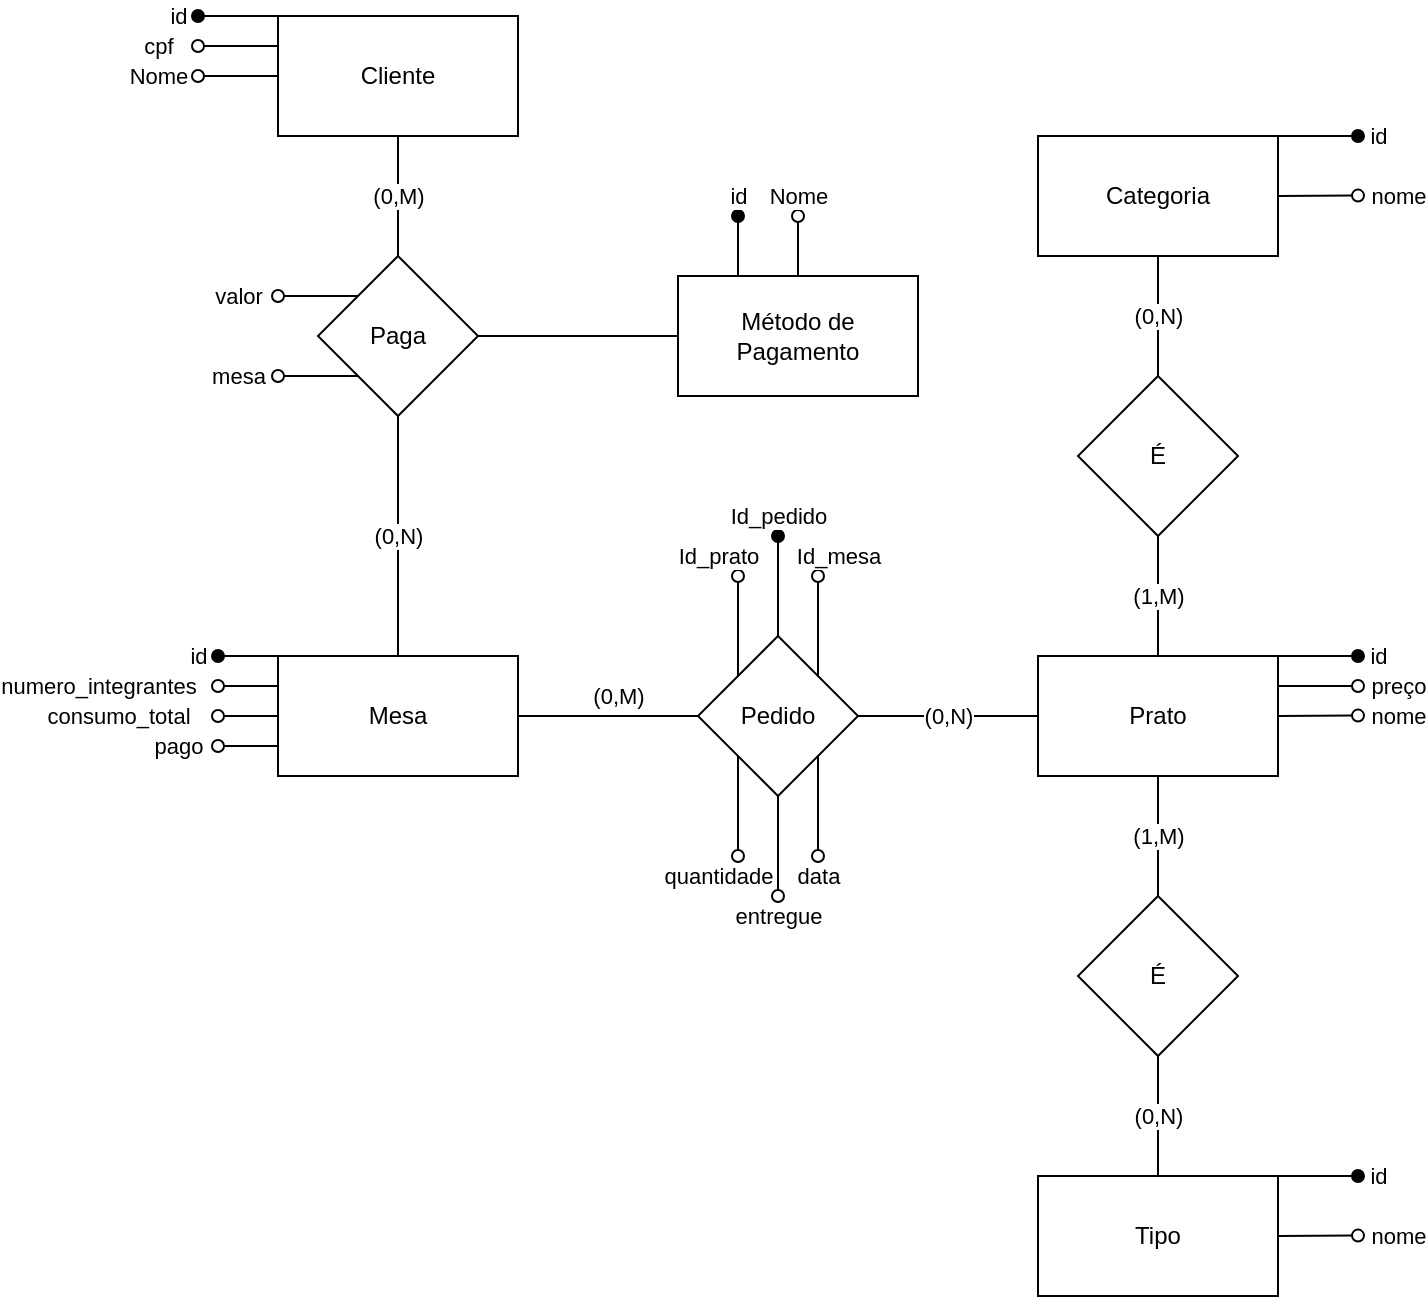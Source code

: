 <mxfile version="21.3.8" type="device">
  <diagram name="Página-1" id="yNTbNvu44qaYrOllC0qf">
    <mxGraphModel dx="798" dy="792" grid="1" gridSize="10" guides="1" tooltips="1" connect="1" arrows="1" fold="1" page="1" pageScale="1" pageWidth="827" pageHeight="1169" math="0" shadow="0">
      <root>
        <mxCell id="0" />
        <mxCell id="1" parent="0" />
        <mxCell id="0ZMdcath3wUsGajUXjvQ-10" value="(0,M)" style="edgeStyle=orthogonalEdgeStyle;rounded=0;orthogonalLoop=1;jettySize=auto;html=1;endArrow=none;endFill=0;" parent="1" source="0ZMdcath3wUsGajUXjvQ-2" target="0ZMdcath3wUsGajUXjvQ-9" edge="1">
          <mxGeometry x="-0.111" y="-10" relative="1" as="geometry">
            <mxPoint as="offset" />
          </mxGeometry>
        </mxCell>
        <mxCell id="0ZMdcath3wUsGajUXjvQ-26" value="(0,N)" style="edgeStyle=orthogonalEdgeStyle;rounded=0;orthogonalLoop=1;jettySize=auto;html=1;endArrow=none;endFill=0;" parent="1" source="0ZMdcath3wUsGajUXjvQ-2" target="0ZMdcath3wUsGajUXjvQ-25" edge="1">
          <mxGeometry relative="1" as="geometry" />
        </mxCell>
        <mxCell id="0ZMdcath3wUsGajUXjvQ-2" value="Pedido" style="rhombus;whiteSpace=wrap;html=1;" parent="1" vertex="1">
          <mxGeometry x="390" y="330" width="80" height="80" as="geometry" />
        </mxCell>
        <mxCell id="0ZMdcath3wUsGajUXjvQ-3" value="Id_prato" style="endArrow=none;html=1;rounded=0;entryX=0;entryY=0;entryDx=0;entryDy=0;endFill=0;startArrow=oval;startFill=0;" parent="1" target="0ZMdcath3wUsGajUXjvQ-2" edge="1">
          <mxGeometry x="-1" y="-14" width="50" height="50" relative="1" as="geometry">
            <mxPoint x="410" y="300" as="sourcePoint" />
            <mxPoint x="450" y="350" as="targetPoint" />
            <mxPoint x="4" y="-10" as="offset" />
          </mxGeometry>
        </mxCell>
        <mxCell id="0ZMdcath3wUsGajUXjvQ-4" value="Id_pedido" style="endArrow=oval;html=1;rounded=0;endFill=1;exitX=0.5;exitY=0;exitDx=0;exitDy=0;" parent="1" source="0ZMdcath3wUsGajUXjvQ-2" edge="1">
          <mxGeometry x="1" y="10" width="50" height="50" relative="1" as="geometry">
            <mxPoint x="410" y="340" as="sourcePoint" />
            <mxPoint x="430" y="280" as="targetPoint" />
            <mxPoint x="10" y="-10" as="offset" />
          </mxGeometry>
        </mxCell>
        <mxCell id="0ZMdcath3wUsGajUXjvQ-5" value="Id_mesa" style="endArrow=oval;html=1;rounded=0;endFill=0;exitX=1;exitY=0;exitDx=0;exitDy=0;" parent="1" source="0ZMdcath3wUsGajUXjvQ-2" edge="1">
          <mxGeometry x="1" y="-14" width="50" height="50" relative="1" as="geometry">
            <mxPoint x="410" y="340" as="sourcePoint" />
            <mxPoint x="450" y="300" as="targetPoint" />
            <mxPoint x="-4" y="-10" as="offset" />
          </mxGeometry>
        </mxCell>
        <mxCell id="0ZMdcath3wUsGajUXjvQ-6" value="quantidade" style="endArrow=oval;html=1;rounded=0;endFill=0;exitX=0;exitY=1;exitDx=0;exitDy=0;" parent="1" source="0ZMdcath3wUsGajUXjvQ-2" edge="1">
          <mxGeometry x="1" y="-14" width="50" height="50" relative="1" as="geometry">
            <mxPoint x="410" y="430" as="sourcePoint" />
            <mxPoint x="410" y="440" as="targetPoint" />
            <mxPoint x="4" y="10" as="offset" />
          </mxGeometry>
        </mxCell>
        <mxCell id="0ZMdcath3wUsGajUXjvQ-7" value="entregue" style="endArrow=oval;html=1;rounded=0;endFill=0;exitX=0.5;exitY=1;exitDx=0;exitDy=0;" parent="1" source="0ZMdcath3wUsGajUXjvQ-2" edge="1">
          <mxGeometry x="1" y="10" width="50" height="50" relative="1" as="geometry">
            <mxPoint x="410" y="420" as="sourcePoint" />
            <mxPoint x="430" y="460" as="targetPoint" />
            <mxPoint x="-10" y="10" as="offset" />
          </mxGeometry>
        </mxCell>
        <mxCell id="0ZMdcath3wUsGajUXjvQ-8" value="data" style="endArrow=oval;html=1;rounded=0;endFill=0;exitX=1;exitY=1;exitDx=0;exitDy=0;" parent="1" source="0ZMdcath3wUsGajUXjvQ-2" edge="1">
          <mxGeometry x="1" y="10" width="50" height="50" relative="1" as="geometry">
            <mxPoint x="410" y="450" as="sourcePoint" />
            <mxPoint x="450" y="440" as="targetPoint" />
            <mxPoint x="-10" y="10" as="offset" />
          </mxGeometry>
        </mxCell>
        <mxCell id="0ZMdcath3wUsGajUXjvQ-12" value="(0,N)" style="edgeStyle=orthogonalEdgeStyle;rounded=0;orthogonalLoop=1;jettySize=auto;html=1;endArrow=none;endFill=0;" parent="1" source="0ZMdcath3wUsGajUXjvQ-9" target="0ZMdcath3wUsGajUXjvQ-11" edge="1">
          <mxGeometry relative="1" as="geometry" />
        </mxCell>
        <mxCell id="0ZMdcath3wUsGajUXjvQ-9" value="Mesa" style="rounded=0;whiteSpace=wrap;html=1;" parent="1" vertex="1">
          <mxGeometry x="180" y="340" width="120" height="60" as="geometry" />
        </mxCell>
        <mxCell id="0ZMdcath3wUsGajUXjvQ-18" value="(0,M)" style="edgeStyle=orthogonalEdgeStyle;rounded=0;orthogonalLoop=1;jettySize=auto;html=1;endArrow=none;endFill=0;" parent="1" source="0ZMdcath3wUsGajUXjvQ-11" target="0ZMdcath3wUsGajUXjvQ-17" edge="1">
          <mxGeometry relative="1" as="geometry" />
        </mxCell>
        <mxCell id="apo0UsHVYXkvRJTaQ5Mh-2" value="" style="edgeStyle=orthogonalEdgeStyle;rounded=0;orthogonalLoop=1;jettySize=auto;html=1;endArrow=none;endFill=0;" edge="1" parent="1" source="0ZMdcath3wUsGajUXjvQ-11" target="apo0UsHVYXkvRJTaQ5Mh-1">
          <mxGeometry relative="1" as="geometry" />
        </mxCell>
        <mxCell id="0ZMdcath3wUsGajUXjvQ-11" value="Paga" style="rhombus;whiteSpace=wrap;html=1;" parent="1" vertex="1">
          <mxGeometry x="200" y="140" width="80" height="80" as="geometry" />
        </mxCell>
        <mxCell id="0ZMdcath3wUsGajUXjvQ-13" value="id" style="endArrow=oval;html=1;rounded=0;endFill=1;exitX=0;exitY=0;exitDx=0;exitDy=0;" parent="1" source="0ZMdcath3wUsGajUXjvQ-9" edge="1">
          <mxGeometry x="1" y="10" width="50" height="50" relative="1" as="geometry">
            <mxPoint x="220" y="390" as="sourcePoint" />
            <mxPoint x="150" y="340" as="targetPoint" />
            <mxPoint x="-10" y="-10" as="offset" />
          </mxGeometry>
        </mxCell>
        <mxCell id="0ZMdcath3wUsGajUXjvQ-14" value="numero_integrantes" style="endArrow=oval;html=1;rounded=0;endFill=0;exitX=0;exitY=0.25;exitDx=0;exitDy=0;" parent="1" source="0ZMdcath3wUsGajUXjvQ-9" edge="1">
          <mxGeometry x="1" y="60" width="50" height="50" relative="1" as="geometry">
            <mxPoint x="220" y="390" as="sourcePoint" />
            <mxPoint x="150" y="355" as="targetPoint" />
            <mxPoint x="-60" y="-60" as="offset" />
          </mxGeometry>
        </mxCell>
        <mxCell id="0ZMdcath3wUsGajUXjvQ-15" value="consumo_total" style="endArrow=oval;html=1;rounded=0;endFill=0;exitX=0;exitY=0.5;exitDx=0;exitDy=0;" parent="1" source="0ZMdcath3wUsGajUXjvQ-9" edge="1">
          <mxGeometry x="1" y="50" width="50" height="50" relative="1" as="geometry">
            <mxPoint x="180" y="390" as="sourcePoint" />
            <mxPoint x="150" y="370" as="targetPoint" />
            <mxPoint x="-50" y="-50" as="offset" />
          </mxGeometry>
        </mxCell>
        <mxCell id="0ZMdcath3wUsGajUXjvQ-16" value="pago" style="endArrow=oval;html=1;rounded=0;endFill=0;exitX=0;exitY=0.75;exitDx=0;exitDy=0;" parent="1" source="0ZMdcath3wUsGajUXjvQ-9" edge="1">
          <mxGeometry x="1" y="20" width="50" height="50" relative="1" as="geometry">
            <mxPoint x="180" y="390" as="sourcePoint" />
            <mxPoint x="150" y="385" as="targetPoint" />
            <mxPoint x="-20" y="-20" as="offset" />
          </mxGeometry>
        </mxCell>
        <mxCell id="0ZMdcath3wUsGajUXjvQ-17" value="Cliente" style="rounded=0;whiteSpace=wrap;html=1;" parent="1" vertex="1">
          <mxGeometry x="180" y="20" width="120" height="60" as="geometry" />
        </mxCell>
        <mxCell id="0ZMdcath3wUsGajUXjvQ-19" value="valor" style="endArrow=none;html=1;rounded=0;entryX=0;entryY=0;entryDx=0;entryDy=0;endFill=0;startArrow=oval;startFill=0;" parent="1" target="0ZMdcath3wUsGajUXjvQ-11" edge="1">
          <mxGeometry x="-1" y="-20" width="50" height="50" relative="1" as="geometry">
            <mxPoint x="180" y="160" as="sourcePoint" />
            <mxPoint x="220" y="170" as="targetPoint" />
            <mxPoint x="-20" y="-20" as="offset" />
          </mxGeometry>
        </mxCell>
        <mxCell id="0ZMdcath3wUsGajUXjvQ-21" value="id" style="endArrow=oval;html=1;rounded=0;endFill=1;exitX=0;exitY=0;exitDx=0;exitDy=0;" parent="1" source="0ZMdcath3wUsGajUXjvQ-17" edge="1">
          <mxGeometry x="1" y="10" width="50" height="50" relative="1" as="geometry">
            <mxPoint x="170" y="160" as="sourcePoint" />
            <mxPoint x="140" y="20" as="targetPoint" />
            <mxPoint x="-10" y="-10" as="offset" />
          </mxGeometry>
        </mxCell>
        <mxCell id="0ZMdcath3wUsGajUXjvQ-22" value="cpf" style="endArrow=oval;html=1;rounded=0;endFill=0;exitX=0;exitY=0.25;exitDx=0;exitDy=0;" parent="1" source="0ZMdcath3wUsGajUXjvQ-17" edge="1">
          <mxGeometry x="1" y="20" width="50" height="50" relative="1" as="geometry">
            <mxPoint x="170" y="160" as="sourcePoint" />
            <mxPoint x="140" y="35" as="targetPoint" />
            <mxPoint x="-20" y="-20" as="offset" />
          </mxGeometry>
        </mxCell>
        <mxCell id="0ZMdcath3wUsGajUXjvQ-23" value="Nome" style="endArrow=oval;html=1;rounded=0;endFill=0;exitX=0;exitY=0.5;exitDx=0;exitDy=0;" parent="1" source="0ZMdcath3wUsGajUXjvQ-17" edge="1">
          <mxGeometry x="1" y="20" width="50" height="50" relative="1" as="geometry">
            <mxPoint x="170" y="160" as="sourcePoint" />
            <mxPoint x="140" y="50" as="targetPoint" />
            <mxPoint x="-20" y="-20" as="offset" />
          </mxGeometry>
        </mxCell>
        <mxCell id="0ZMdcath3wUsGajUXjvQ-24" value="mesa" style="endArrow=oval;html=1;rounded=0;endFill=0;exitX=0;exitY=1;exitDx=0;exitDy=0;" parent="1" source="0ZMdcath3wUsGajUXjvQ-11" edge="1">
          <mxGeometry x="1" y="20" width="50" height="50" relative="1" as="geometry">
            <mxPoint x="170" y="160" as="sourcePoint" />
            <mxPoint x="180" y="200" as="targetPoint" />
            <mxPoint x="-20" y="-20" as="offset" />
          </mxGeometry>
        </mxCell>
        <mxCell id="0ZMdcath3wUsGajUXjvQ-25" value="Prato" style="rounded=0;whiteSpace=wrap;html=1;" parent="1" vertex="1">
          <mxGeometry x="560" y="340" width="120" height="60" as="geometry" />
        </mxCell>
        <mxCell id="0ZMdcath3wUsGajUXjvQ-30" value="&lt;div&gt;(1,M)&lt;/div&gt;" style="edgeStyle=orthogonalEdgeStyle;rounded=0;orthogonalLoop=1;jettySize=auto;html=1;endArrow=none;endFill=0;" parent="1" source="0ZMdcath3wUsGajUXjvQ-27" target="0ZMdcath3wUsGajUXjvQ-25" edge="1">
          <mxGeometry relative="1" as="geometry" />
        </mxCell>
        <mxCell id="0ZMdcath3wUsGajUXjvQ-27" value="É" style="rhombus;whiteSpace=wrap;html=1;" parent="1" vertex="1">
          <mxGeometry x="580" y="200" width="80" height="80" as="geometry" />
        </mxCell>
        <mxCell id="0ZMdcath3wUsGajUXjvQ-29" value="(1,M)" style="edgeStyle=orthogonalEdgeStyle;rounded=0;orthogonalLoop=1;jettySize=auto;html=1;endArrow=none;endFill=0;" parent="1" source="0ZMdcath3wUsGajUXjvQ-28" target="0ZMdcath3wUsGajUXjvQ-25" edge="1">
          <mxGeometry relative="1" as="geometry" />
        </mxCell>
        <mxCell id="0ZMdcath3wUsGajUXjvQ-28" value="É" style="rhombus;whiteSpace=wrap;html=1;" parent="1" vertex="1">
          <mxGeometry x="580" y="460" width="80" height="80" as="geometry" />
        </mxCell>
        <mxCell id="0ZMdcath3wUsGajUXjvQ-31" value="id" style="endArrow=oval;html=1;rounded=0;endFill=1;exitX=1;exitY=0;exitDx=0;exitDy=0;" parent="1" source="0ZMdcath3wUsGajUXjvQ-25" edge="1">
          <mxGeometry x="1" y="10" width="50" height="50" relative="1" as="geometry">
            <mxPoint x="590" y="380" as="sourcePoint" />
            <mxPoint x="720" y="340" as="targetPoint" />
            <mxPoint x="10" y="10" as="offset" />
          </mxGeometry>
        </mxCell>
        <mxCell id="0ZMdcath3wUsGajUXjvQ-32" value="preço" style="endArrow=oval;html=1;rounded=0;exitX=1;exitY=0.25;exitDx=0;exitDy=0;endFill=0;" parent="1" source="0ZMdcath3wUsGajUXjvQ-25" edge="1">
          <mxGeometry x="1" y="20" width="50" height="50" relative="1" as="geometry">
            <mxPoint x="590" y="380" as="sourcePoint" />
            <mxPoint x="720" y="355" as="targetPoint" />
            <mxPoint x="20" y="20" as="offset" />
          </mxGeometry>
        </mxCell>
        <mxCell id="0ZMdcath3wUsGajUXjvQ-33" value="nome" style="endArrow=oval;html=1;rounded=0;endFill=0;exitX=1;exitY=0.5;exitDx=0;exitDy=0;" parent="1" source="0ZMdcath3wUsGajUXjvQ-25" edge="1">
          <mxGeometry x="1" y="20" width="50" height="50" relative="1" as="geometry">
            <mxPoint x="690" y="370" as="sourcePoint" />
            <mxPoint x="720" y="369.79" as="targetPoint" />
            <mxPoint x="20" y="20" as="offset" />
          </mxGeometry>
        </mxCell>
        <mxCell id="0ZMdcath3wUsGajUXjvQ-37" value="(0,N)" style="edgeStyle=orthogonalEdgeStyle;rounded=0;orthogonalLoop=1;jettySize=auto;html=1;endArrow=none;endFill=0;" parent="1" source="0ZMdcath3wUsGajUXjvQ-36" target="0ZMdcath3wUsGajUXjvQ-27" edge="1">
          <mxGeometry relative="1" as="geometry" />
        </mxCell>
        <mxCell id="0ZMdcath3wUsGajUXjvQ-36" value="Categoria" style="rounded=0;whiteSpace=wrap;html=1;" parent="1" vertex="1">
          <mxGeometry x="560" y="80" width="120" height="60" as="geometry" />
        </mxCell>
        <mxCell id="0ZMdcath3wUsGajUXjvQ-38" value="id" style="endArrow=oval;html=1;rounded=0;endFill=1;exitX=1;exitY=0;exitDx=0;exitDy=0;" parent="1" source="0ZMdcath3wUsGajUXjvQ-36" edge="1">
          <mxGeometry x="1" y="10" width="50" height="50" relative="1" as="geometry">
            <mxPoint x="690" y="80" as="sourcePoint" />
            <mxPoint x="720" y="80" as="targetPoint" />
            <mxPoint x="10" y="10" as="offset" />
          </mxGeometry>
        </mxCell>
        <mxCell id="0ZMdcath3wUsGajUXjvQ-39" value="nome" style="endArrow=oval;html=1;rounded=0;endFill=0;exitX=1;exitY=0.5;exitDx=0;exitDy=0;" parent="1" source="0ZMdcath3wUsGajUXjvQ-36" edge="1">
          <mxGeometry x="1" y="20" width="50" height="50" relative="1" as="geometry">
            <mxPoint x="690" y="110" as="sourcePoint" />
            <mxPoint x="720" y="109.79" as="targetPoint" />
            <mxPoint x="20" y="20" as="offset" />
          </mxGeometry>
        </mxCell>
        <mxCell id="0ZMdcath3wUsGajUXjvQ-41" value="(0,N)" style="edgeStyle=orthogonalEdgeStyle;rounded=0;orthogonalLoop=1;jettySize=auto;html=1;endArrow=none;endFill=0;" parent="1" source="0ZMdcath3wUsGajUXjvQ-40" target="0ZMdcath3wUsGajUXjvQ-28" edge="1">
          <mxGeometry relative="1" as="geometry" />
        </mxCell>
        <mxCell id="0ZMdcath3wUsGajUXjvQ-40" value="Tipo" style="rounded=0;whiteSpace=wrap;html=1;" parent="1" vertex="1">
          <mxGeometry x="560" y="600" width="120" height="60" as="geometry" />
        </mxCell>
        <mxCell id="0ZMdcath3wUsGajUXjvQ-42" value="id" style="endArrow=oval;html=1;rounded=0;endFill=1;exitX=1;exitY=0;exitDx=0;exitDy=0;" parent="1" edge="1">
          <mxGeometry x="1" y="10" width="50" height="50" relative="1" as="geometry">
            <mxPoint x="680" y="600" as="sourcePoint" />
            <mxPoint x="720" y="600" as="targetPoint" />
            <mxPoint x="10" y="10" as="offset" />
          </mxGeometry>
        </mxCell>
        <mxCell id="0ZMdcath3wUsGajUXjvQ-43" value="nome" style="endArrow=oval;html=1;rounded=0;endFill=0;exitX=1;exitY=0.5;exitDx=0;exitDy=0;" parent="1" edge="1">
          <mxGeometry x="1" y="20" width="50" height="50" relative="1" as="geometry">
            <mxPoint x="680" y="630" as="sourcePoint" />
            <mxPoint x="720" y="629.79" as="targetPoint" />
            <mxPoint x="20" y="20" as="offset" />
          </mxGeometry>
        </mxCell>
        <mxCell id="apo0UsHVYXkvRJTaQ5Mh-1" value="Método de Pagamento" style="rounded=0;whiteSpace=wrap;html=1;" vertex="1" parent="1">
          <mxGeometry x="380" y="150" width="120" height="60" as="geometry" />
        </mxCell>
        <mxCell id="apo0UsHVYXkvRJTaQ5Mh-3" value="id" style="endArrow=oval;html=1;rounded=0;endFill=1;exitX=0.25;exitY=0;exitDx=0;exitDy=0;" edge="1" parent="1" source="apo0UsHVYXkvRJTaQ5Mh-1">
          <mxGeometry x="1" y="10" width="50" height="50" relative="1" as="geometry">
            <mxPoint x="280" y="210" as="sourcePoint" />
            <mxPoint x="410" y="120" as="targetPoint" />
            <mxPoint x="10" y="-10" as="offset" />
          </mxGeometry>
        </mxCell>
        <mxCell id="apo0UsHVYXkvRJTaQ5Mh-4" value="Nome" style="endArrow=oval;html=1;rounded=0;endFill=0;" edge="1" parent="1">
          <mxGeometry x="1" y="10" width="50" height="50" relative="1" as="geometry">
            <mxPoint x="440" y="150" as="sourcePoint" />
            <mxPoint x="440" y="120" as="targetPoint" />
            <mxPoint x="10" y="-10" as="offset" />
          </mxGeometry>
        </mxCell>
      </root>
    </mxGraphModel>
  </diagram>
</mxfile>
